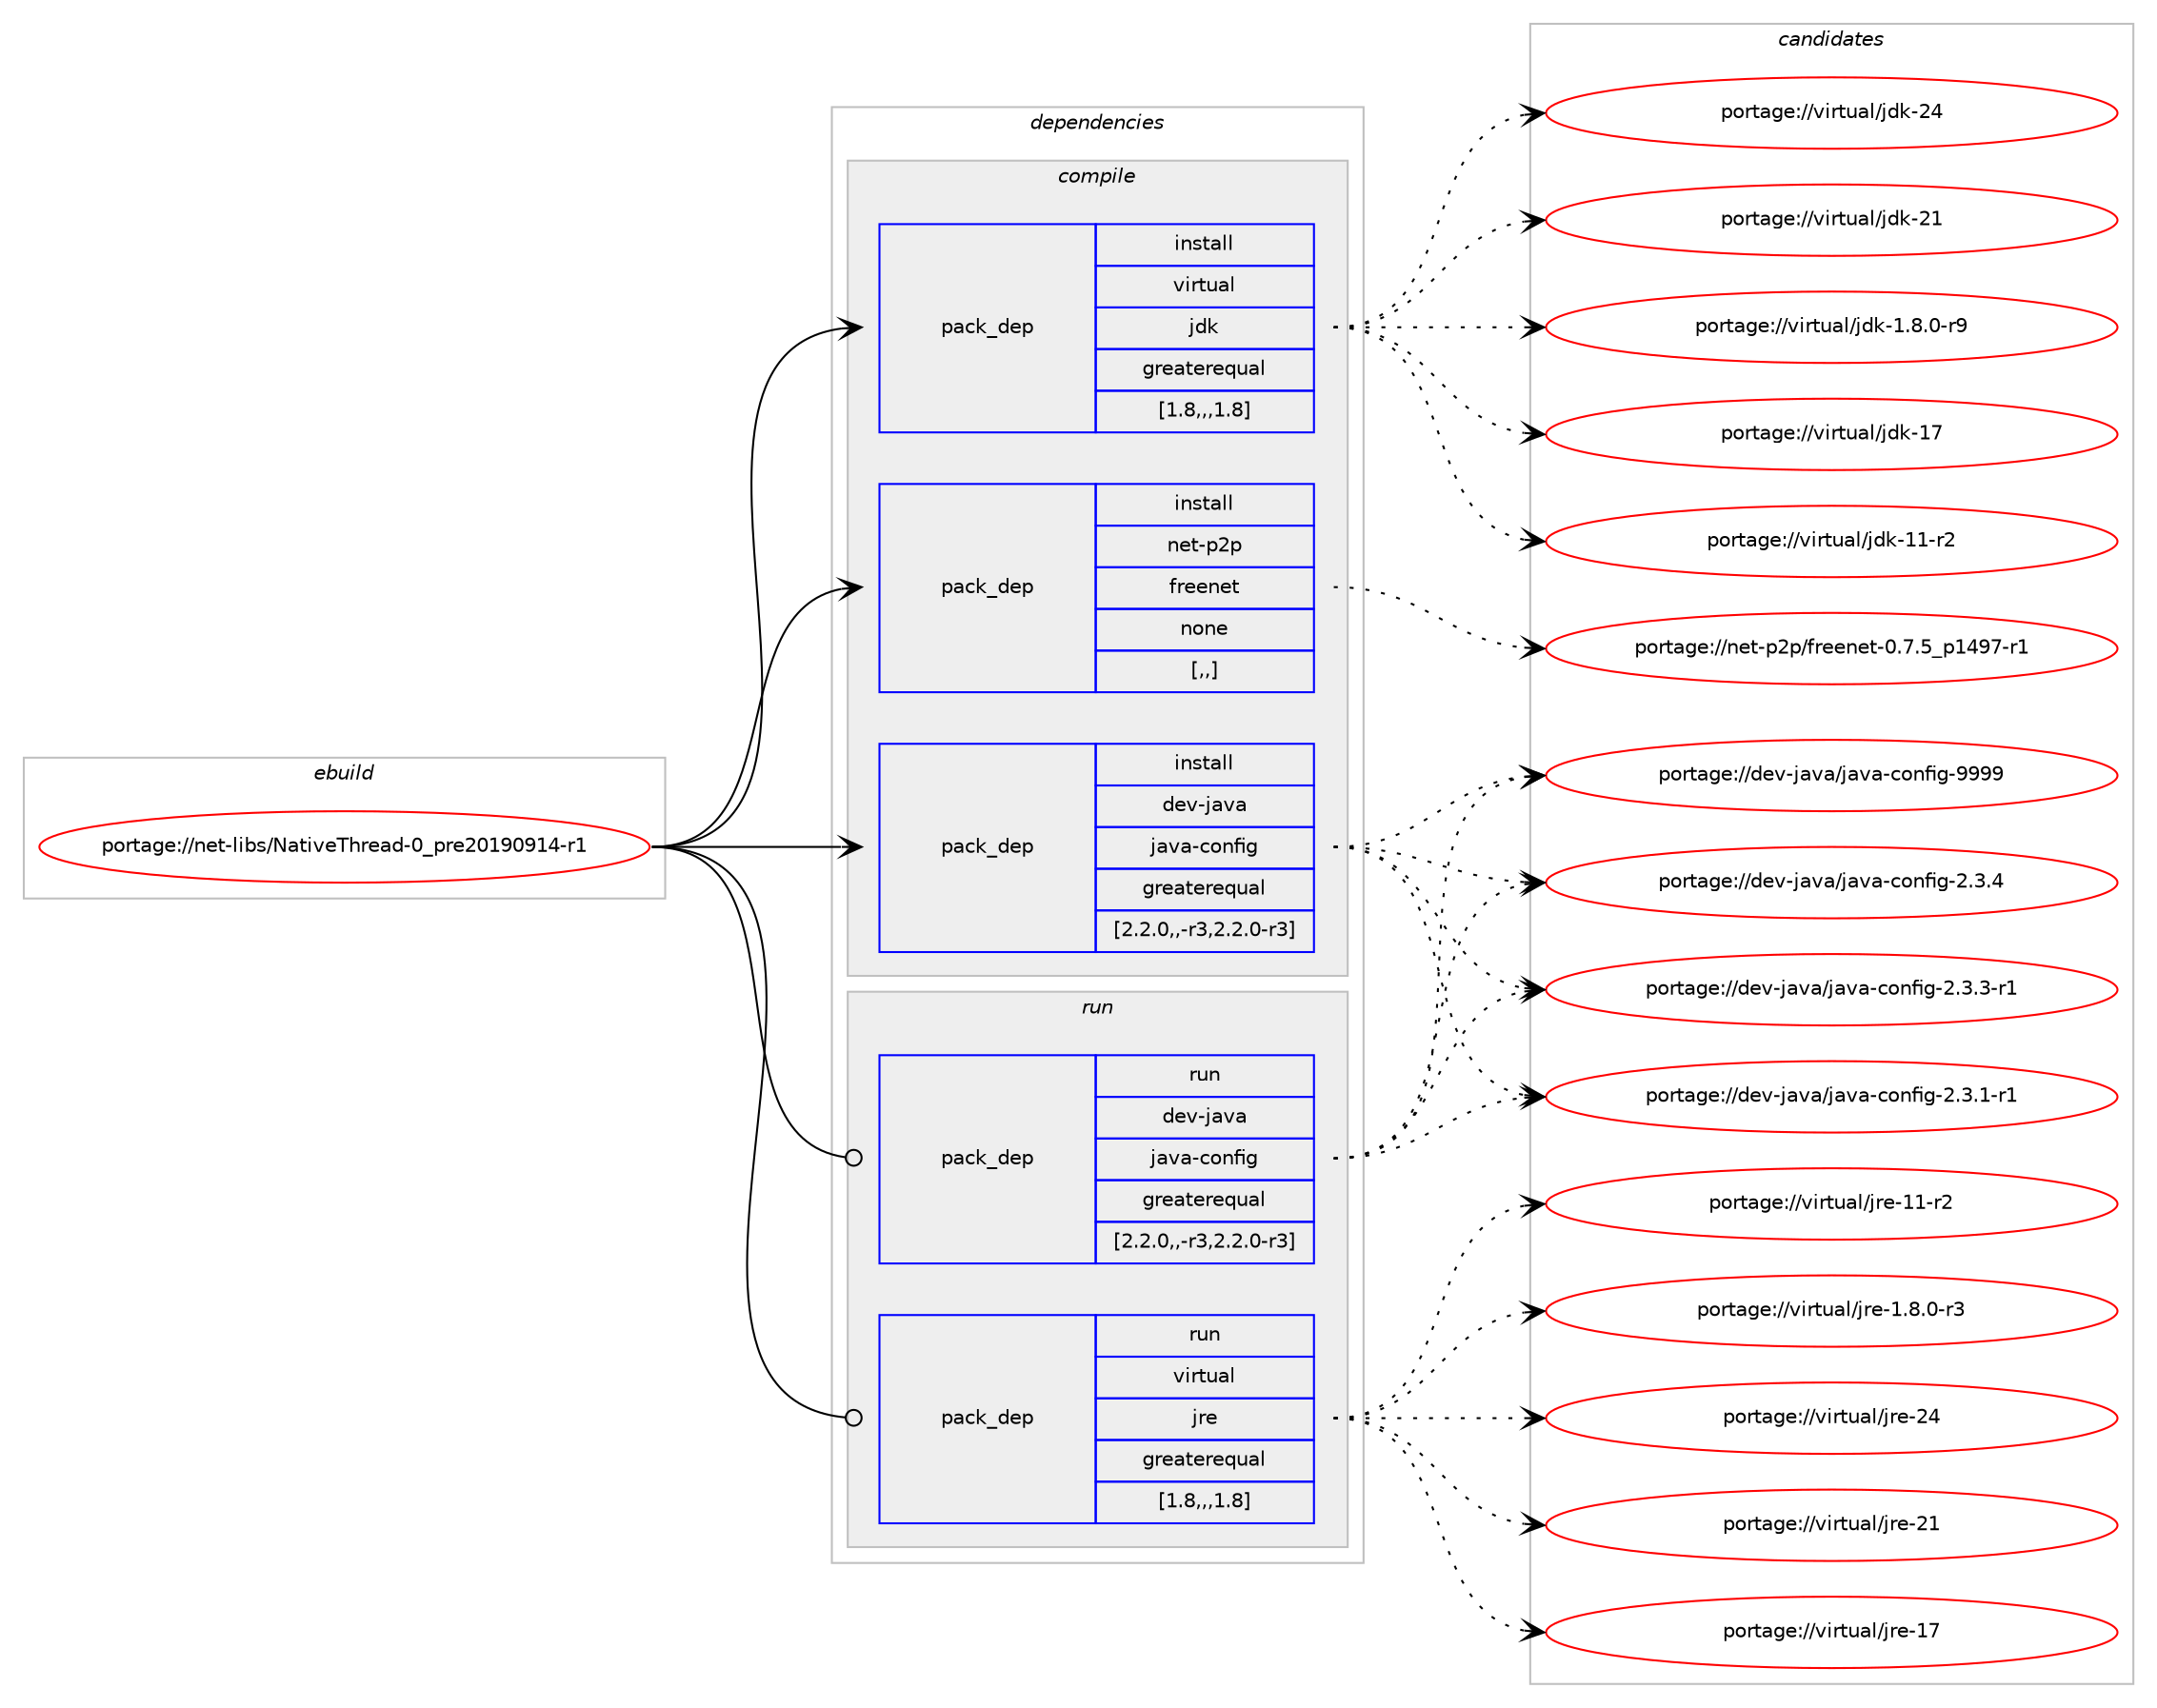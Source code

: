 digraph prolog {

# *************
# Graph options
# *************

newrank=true;
concentrate=true;
compound=true;
graph [rankdir=LR,fontname=Helvetica,fontsize=10,ranksep=1.5];#, ranksep=2.5, nodesep=0.2];
edge  [arrowhead=vee];
node  [fontname=Helvetica,fontsize=10];

# **********
# The ebuild
# **********

subgraph cluster_leftcol {
color=gray;
label=<<i>ebuild</i>>;
id [label="portage://net-libs/NativeThread-0_pre20190914-r1", color=red, width=4, href="../net-libs/NativeThread-0_pre20190914-r1.svg"];
}

# ****************
# The dependencies
# ****************

subgraph cluster_midcol {
color=gray;
label=<<i>dependencies</i>>;
subgraph cluster_compile {
fillcolor="#eeeeee";
style=filled;
label=<<i>compile</i>>;
subgraph pack261859 {
dependency357669 [label=<<TABLE BORDER="0" CELLBORDER="1" CELLSPACING="0" CELLPADDING="4" WIDTH="220"><TR><TD ROWSPAN="6" CELLPADDING="30">pack_dep</TD></TR><TR><TD WIDTH="110">install</TD></TR><TR><TD>dev-java</TD></TR><TR><TD>java-config</TD></TR><TR><TD>greaterequal</TD></TR><TR><TD>[2.2.0,,-r3,2.2.0-r3]</TD></TR></TABLE>>, shape=none, color=blue];
}
id:e -> dependency357669:w [weight=20,style="solid",arrowhead="vee"];
subgraph pack261860 {
dependency357670 [label=<<TABLE BORDER="0" CELLBORDER="1" CELLSPACING="0" CELLPADDING="4" WIDTH="220"><TR><TD ROWSPAN="6" CELLPADDING="30">pack_dep</TD></TR><TR><TD WIDTH="110">install</TD></TR><TR><TD>net-p2p</TD></TR><TR><TD>freenet</TD></TR><TR><TD>none</TD></TR><TR><TD>[,,]</TD></TR></TABLE>>, shape=none, color=blue];
}
id:e -> dependency357670:w [weight=20,style="solid",arrowhead="vee"];
subgraph pack261861 {
dependency357671 [label=<<TABLE BORDER="0" CELLBORDER="1" CELLSPACING="0" CELLPADDING="4" WIDTH="220"><TR><TD ROWSPAN="6" CELLPADDING="30">pack_dep</TD></TR><TR><TD WIDTH="110">install</TD></TR><TR><TD>virtual</TD></TR><TR><TD>jdk</TD></TR><TR><TD>greaterequal</TD></TR><TR><TD>[1.8,,,1.8]</TD></TR></TABLE>>, shape=none, color=blue];
}
id:e -> dependency357671:w [weight=20,style="solid",arrowhead="vee"];
}
subgraph cluster_compileandrun {
fillcolor="#eeeeee";
style=filled;
label=<<i>compile and run</i>>;
}
subgraph cluster_run {
fillcolor="#eeeeee";
style=filled;
label=<<i>run</i>>;
subgraph pack261862 {
dependency357672 [label=<<TABLE BORDER="0" CELLBORDER="1" CELLSPACING="0" CELLPADDING="4" WIDTH="220"><TR><TD ROWSPAN="6" CELLPADDING="30">pack_dep</TD></TR><TR><TD WIDTH="110">run</TD></TR><TR><TD>dev-java</TD></TR><TR><TD>java-config</TD></TR><TR><TD>greaterequal</TD></TR><TR><TD>[2.2.0,,-r3,2.2.0-r3]</TD></TR></TABLE>>, shape=none, color=blue];
}
id:e -> dependency357672:w [weight=20,style="solid",arrowhead="odot"];
subgraph pack261863 {
dependency357673 [label=<<TABLE BORDER="0" CELLBORDER="1" CELLSPACING="0" CELLPADDING="4" WIDTH="220"><TR><TD ROWSPAN="6" CELLPADDING="30">pack_dep</TD></TR><TR><TD WIDTH="110">run</TD></TR><TR><TD>virtual</TD></TR><TR><TD>jre</TD></TR><TR><TD>greaterequal</TD></TR><TR><TD>[1.8,,,1.8]</TD></TR></TABLE>>, shape=none, color=blue];
}
id:e -> dependency357673:w [weight=20,style="solid",arrowhead="odot"];
}
}

# **************
# The candidates
# **************

subgraph cluster_choices {
rank=same;
color=gray;
label=<<i>candidates</i>>;

subgraph choice261859 {
color=black;
nodesep=1;
choice10010111845106971189747106971189745991111101021051034557575757 [label="portage://dev-java/java-config-9999", color=red, width=4,href="../dev-java/java-config-9999.svg"];
choice1001011184510697118974710697118974599111110102105103455046514652 [label="portage://dev-java/java-config-2.3.4", color=red, width=4,href="../dev-java/java-config-2.3.4.svg"];
choice10010111845106971189747106971189745991111101021051034550465146514511449 [label="portage://dev-java/java-config-2.3.3-r1", color=red, width=4,href="../dev-java/java-config-2.3.3-r1.svg"];
choice10010111845106971189747106971189745991111101021051034550465146494511449 [label="portage://dev-java/java-config-2.3.1-r1", color=red, width=4,href="../dev-java/java-config-2.3.1-r1.svg"];
dependency357669:e -> choice10010111845106971189747106971189745991111101021051034557575757:w [style=dotted,weight="100"];
dependency357669:e -> choice1001011184510697118974710697118974599111110102105103455046514652:w [style=dotted,weight="100"];
dependency357669:e -> choice10010111845106971189747106971189745991111101021051034550465146514511449:w [style=dotted,weight="100"];
dependency357669:e -> choice10010111845106971189747106971189745991111101021051034550465146494511449:w [style=dotted,weight="100"];
}
subgraph choice261860 {
color=black;
nodesep=1;
choice11010111645112501124710211410110111010111645484655465395112495257554511449 [label="portage://net-p2p/freenet-0.7.5_p1497-r1", color=red, width=4,href="../net-p2p/freenet-0.7.5_p1497-r1.svg"];
dependency357670:e -> choice11010111645112501124710211410110111010111645484655465395112495257554511449:w [style=dotted,weight="100"];
}
subgraph choice261861 {
color=black;
nodesep=1;
choice1181051141161179710847106100107455052 [label="portage://virtual/jdk-24", color=red, width=4,href="../virtual/jdk-24.svg"];
choice1181051141161179710847106100107455049 [label="portage://virtual/jdk-21", color=red, width=4,href="../virtual/jdk-21.svg"];
choice1181051141161179710847106100107454955 [label="portage://virtual/jdk-17", color=red, width=4,href="../virtual/jdk-17.svg"];
choice11810511411611797108471061001074549494511450 [label="portage://virtual/jdk-11-r2", color=red, width=4,href="../virtual/jdk-11-r2.svg"];
choice11810511411611797108471061001074549465646484511457 [label="portage://virtual/jdk-1.8.0-r9", color=red, width=4,href="../virtual/jdk-1.8.0-r9.svg"];
dependency357671:e -> choice1181051141161179710847106100107455052:w [style=dotted,weight="100"];
dependency357671:e -> choice1181051141161179710847106100107455049:w [style=dotted,weight="100"];
dependency357671:e -> choice1181051141161179710847106100107454955:w [style=dotted,weight="100"];
dependency357671:e -> choice11810511411611797108471061001074549494511450:w [style=dotted,weight="100"];
dependency357671:e -> choice11810511411611797108471061001074549465646484511457:w [style=dotted,weight="100"];
}
subgraph choice261862 {
color=black;
nodesep=1;
choice10010111845106971189747106971189745991111101021051034557575757 [label="portage://dev-java/java-config-9999", color=red, width=4,href="../dev-java/java-config-9999.svg"];
choice1001011184510697118974710697118974599111110102105103455046514652 [label="portage://dev-java/java-config-2.3.4", color=red, width=4,href="../dev-java/java-config-2.3.4.svg"];
choice10010111845106971189747106971189745991111101021051034550465146514511449 [label="portage://dev-java/java-config-2.3.3-r1", color=red, width=4,href="../dev-java/java-config-2.3.3-r1.svg"];
choice10010111845106971189747106971189745991111101021051034550465146494511449 [label="portage://dev-java/java-config-2.3.1-r1", color=red, width=4,href="../dev-java/java-config-2.3.1-r1.svg"];
dependency357672:e -> choice10010111845106971189747106971189745991111101021051034557575757:w [style=dotted,weight="100"];
dependency357672:e -> choice1001011184510697118974710697118974599111110102105103455046514652:w [style=dotted,weight="100"];
dependency357672:e -> choice10010111845106971189747106971189745991111101021051034550465146514511449:w [style=dotted,weight="100"];
dependency357672:e -> choice10010111845106971189747106971189745991111101021051034550465146494511449:w [style=dotted,weight="100"];
}
subgraph choice261863 {
color=black;
nodesep=1;
choice1181051141161179710847106114101455052 [label="portage://virtual/jre-24", color=red, width=4,href="../virtual/jre-24.svg"];
choice1181051141161179710847106114101455049 [label="portage://virtual/jre-21", color=red, width=4,href="../virtual/jre-21.svg"];
choice1181051141161179710847106114101454955 [label="portage://virtual/jre-17", color=red, width=4,href="../virtual/jre-17.svg"];
choice11810511411611797108471061141014549494511450 [label="portage://virtual/jre-11-r2", color=red, width=4,href="../virtual/jre-11-r2.svg"];
choice11810511411611797108471061141014549465646484511451 [label="portage://virtual/jre-1.8.0-r3", color=red, width=4,href="../virtual/jre-1.8.0-r3.svg"];
dependency357673:e -> choice1181051141161179710847106114101455052:w [style=dotted,weight="100"];
dependency357673:e -> choice1181051141161179710847106114101455049:w [style=dotted,weight="100"];
dependency357673:e -> choice1181051141161179710847106114101454955:w [style=dotted,weight="100"];
dependency357673:e -> choice11810511411611797108471061141014549494511450:w [style=dotted,weight="100"];
dependency357673:e -> choice11810511411611797108471061141014549465646484511451:w [style=dotted,weight="100"];
}
}

}
